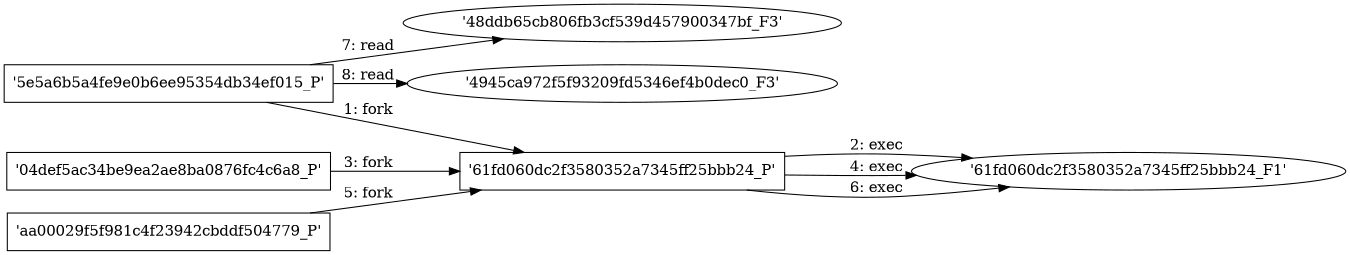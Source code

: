 digraph "D:\Learning\Paper\apt\基于CTI的攻击预警\Dataset\攻击图\ASGfromALLCTI\New IDA Pro plugin provides TileGX support.dot" {
rankdir="LR"
size="9"
fixedsize="false"
splines="true"
nodesep=0.3
ranksep=0
fontsize=10
overlap="scalexy"
engine= "neato"
	"'5e5a6b5a4fe9e0b6ee95354db34ef015_P'" [node_type=Process shape=box]
	"'61fd060dc2f3580352a7345ff25bbb24_P'" [node_type=Process shape=box]
	"'5e5a6b5a4fe9e0b6ee95354db34ef015_P'" -> "'61fd060dc2f3580352a7345ff25bbb24_P'" [label="1: fork"]
	"'61fd060dc2f3580352a7345ff25bbb24_P'" [node_type=Process shape=box]
	"'61fd060dc2f3580352a7345ff25bbb24_F1'" [node_type=File shape=ellipse]
	"'61fd060dc2f3580352a7345ff25bbb24_P'" -> "'61fd060dc2f3580352a7345ff25bbb24_F1'" [label="2: exec"]
	"'04def5ac34be9ea2ae8ba0876fc4c6a8_P'" [node_type=Process shape=box]
	"'61fd060dc2f3580352a7345ff25bbb24_P'" [node_type=Process shape=box]
	"'04def5ac34be9ea2ae8ba0876fc4c6a8_P'" -> "'61fd060dc2f3580352a7345ff25bbb24_P'" [label="3: fork"]
	"'61fd060dc2f3580352a7345ff25bbb24_P'" [node_type=Process shape=box]
	"'61fd060dc2f3580352a7345ff25bbb24_F1'" [node_type=File shape=ellipse]
	"'61fd060dc2f3580352a7345ff25bbb24_P'" -> "'61fd060dc2f3580352a7345ff25bbb24_F1'" [label="4: exec"]
	"'aa00029f5f981c4f23942cbddf504779_P'" [node_type=Process shape=box]
	"'61fd060dc2f3580352a7345ff25bbb24_P'" [node_type=Process shape=box]
	"'aa00029f5f981c4f23942cbddf504779_P'" -> "'61fd060dc2f3580352a7345ff25bbb24_P'" [label="5: fork"]
	"'61fd060dc2f3580352a7345ff25bbb24_P'" [node_type=Process shape=box]
	"'61fd060dc2f3580352a7345ff25bbb24_F1'" [node_type=File shape=ellipse]
	"'61fd060dc2f3580352a7345ff25bbb24_P'" -> "'61fd060dc2f3580352a7345ff25bbb24_F1'" [label="6: exec"]
	"'48ddb65cb806fb3cf539d457900347bf_F3'" [node_type=file shape=ellipse]
	"'5e5a6b5a4fe9e0b6ee95354db34ef015_P'" [node_type=Process shape=box]
	"'5e5a6b5a4fe9e0b6ee95354db34ef015_P'" -> "'48ddb65cb806fb3cf539d457900347bf_F3'" [label="7: read"]
	"'4945ca972f5f93209fd5346ef4b0dec0_F3'" [node_type=file shape=ellipse]
	"'5e5a6b5a4fe9e0b6ee95354db34ef015_P'" [node_type=Process shape=box]
	"'5e5a6b5a4fe9e0b6ee95354db34ef015_P'" -> "'4945ca972f5f93209fd5346ef4b0dec0_F3'" [label="8: read"]
}

